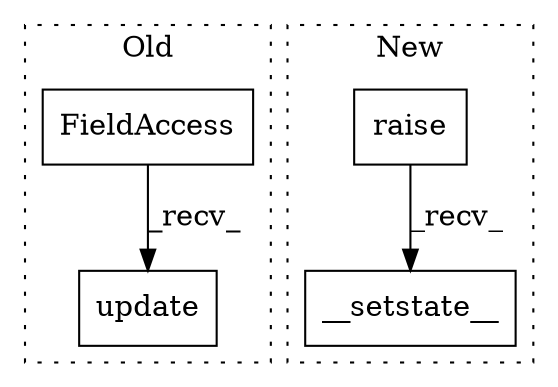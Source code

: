 digraph G {
subgraph cluster0 {
1 [label="update" a="32" s="4685,4697" l="7,1" shape="box"];
3 [label="FieldAccess" a="22" s="4671" l="13" shape="box"];
label = "Old";
style="dotted";
}
subgraph cluster1 {
2 [label="raise" a="32" s="4349" l="7" shape="box"];
4 [label="__setstate__" a="32" s="4357,4375" l="13,1" shape="box"];
label = "New";
style="dotted";
}
2 -> 4 [label="_recv_"];
3 -> 1 [label="_recv_"];
}